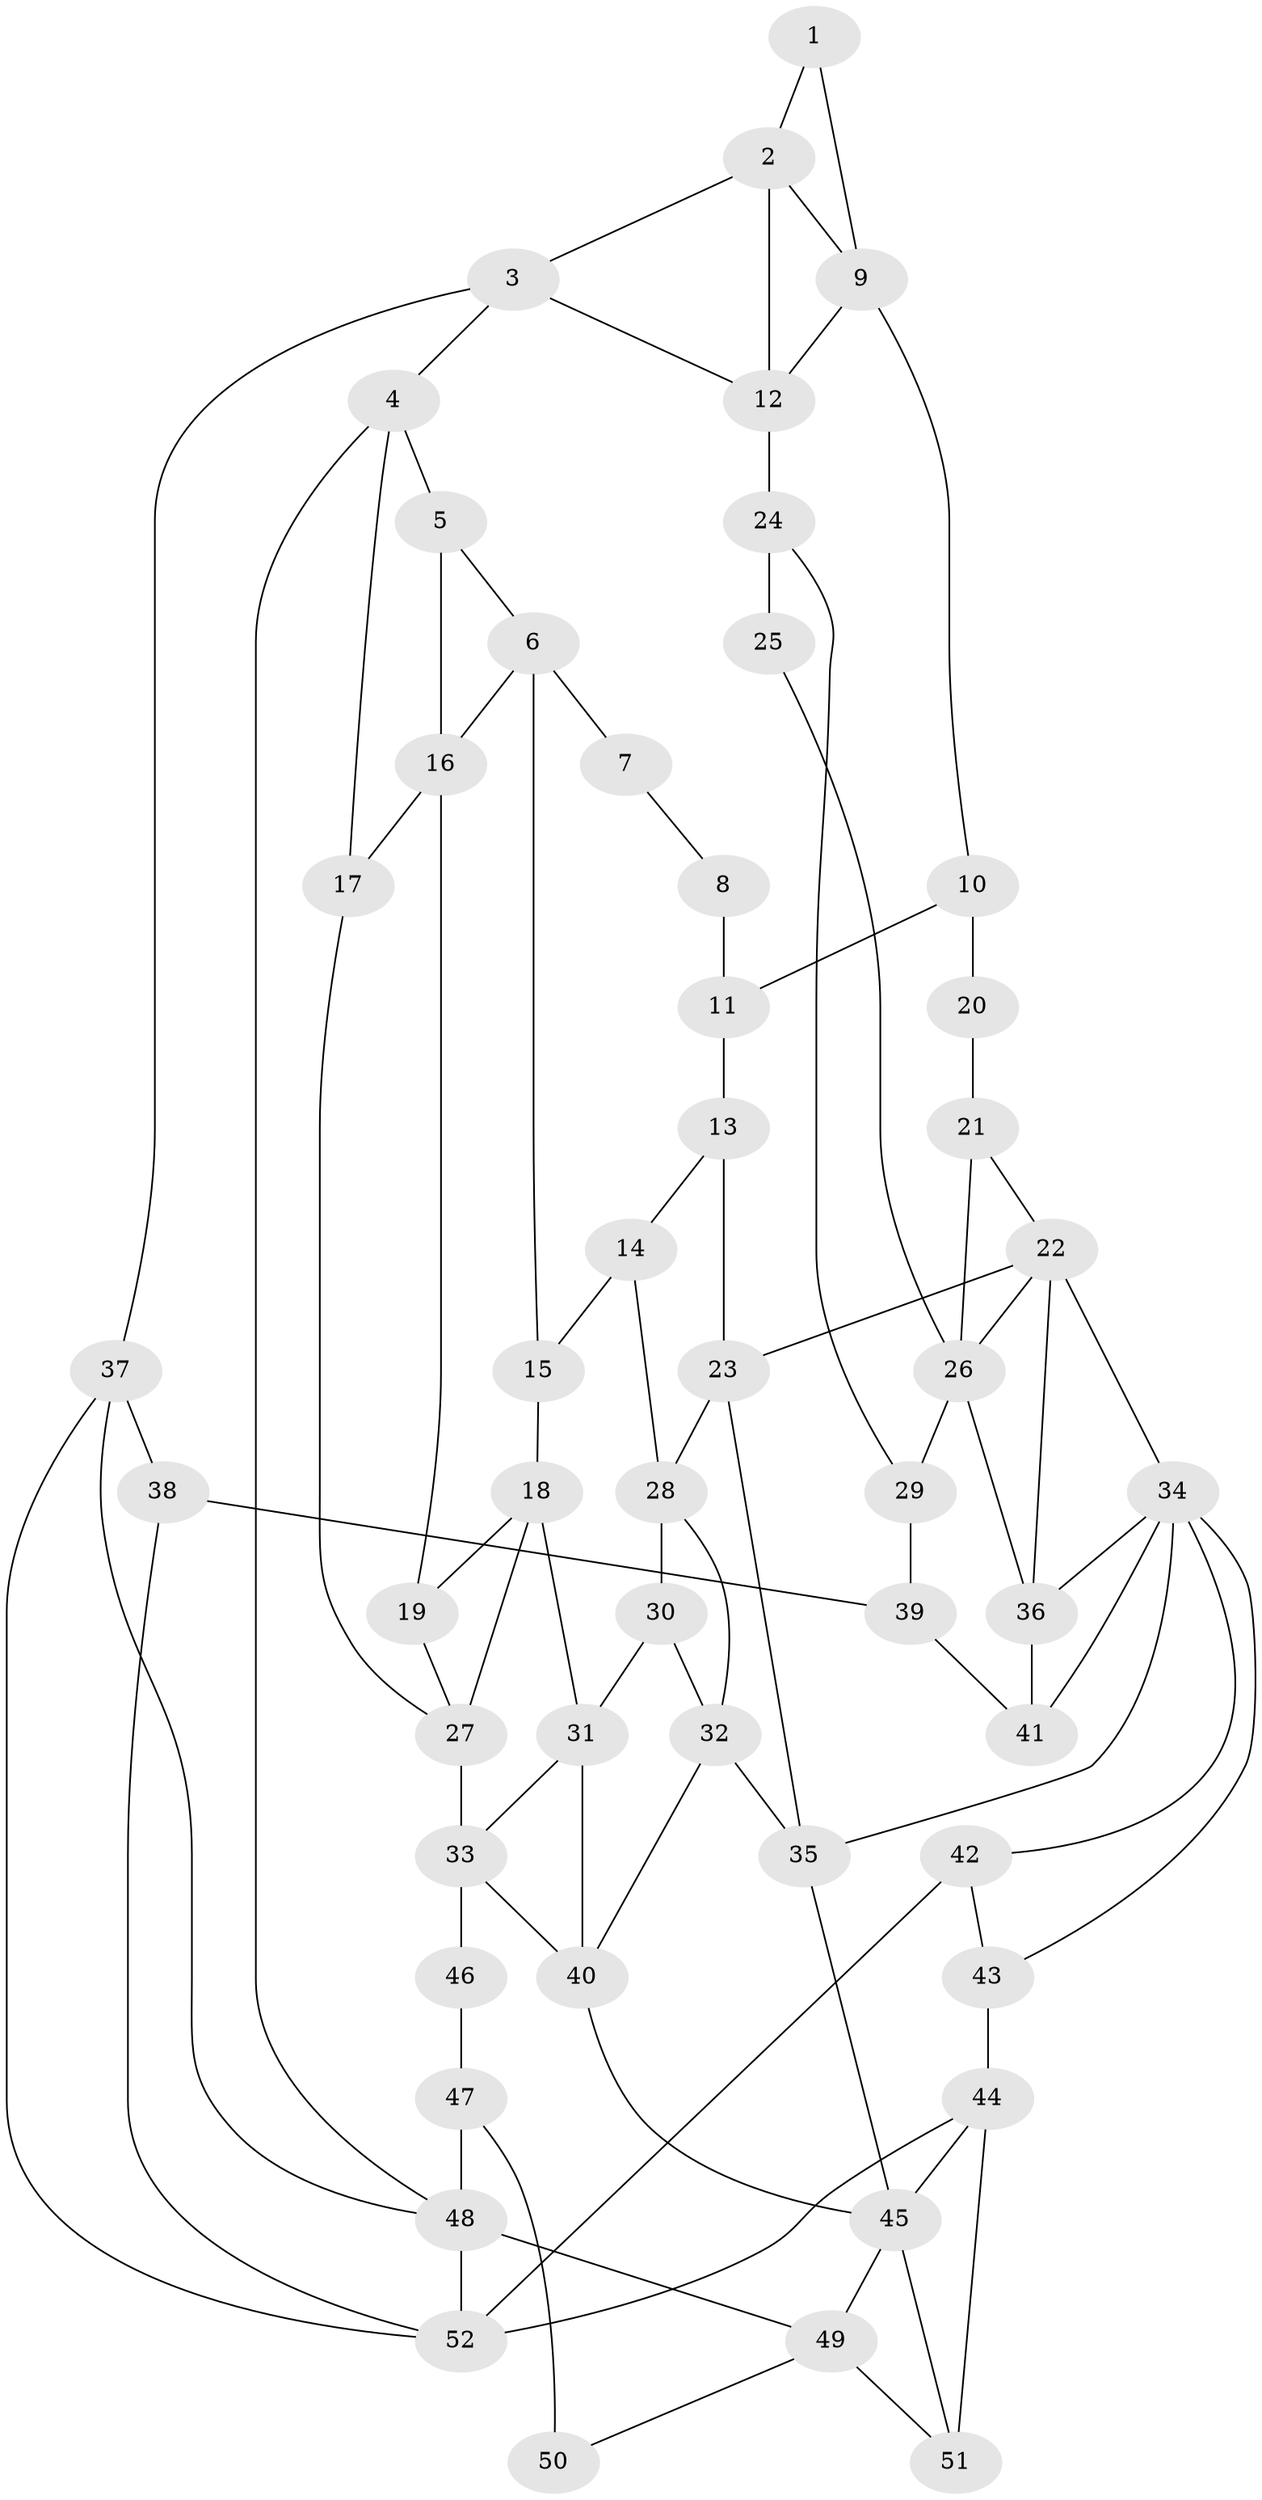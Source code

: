 // original degree distribution, {3: 0.03076923076923077, 4: 0.19230769230769232, 6: 0.2076923076923077, 5: 0.5692307692307692}
// Generated by graph-tools (version 1.1) at 2025/54/03/04/25 22:54:47]
// undirected, 52 vertices, 91 edges
graph export_dot {
  node [color=gray90,style=filled];
  1;
  2;
  3;
  4;
  5;
  6;
  7;
  8;
  9;
  10;
  11;
  12;
  13;
  14;
  15;
  16;
  17;
  18;
  19;
  20;
  21;
  22;
  23;
  24;
  25;
  26;
  27;
  28;
  29;
  30;
  31;
  32;
  33;
  34;
  35;
  36;
  37;
  38;
  39;
  40;
  41;
  42;
  43;
  44;
  45;
  46;
  47;
  48;
  49;
  50;
  51;
  52;
  1 -- 2 [weight=1.0];
  1 -- 9 [weight=1.0];
  2 -- 3 [weight=1.0];
  2 -- 9 [weight=2.0];
  2 -- 12 [weight=2.0];
  3 -- 4 [weight=1.0];
  3 -- 12 [weight=1.0];
  3 -- 37 [weight=1.0];
  4 -- 5 [weight=1.0];
  4 -- 17 [weight=1.0];
  4 -- 48 [weight=1.0];
  5 -- 6 [weight=1.0];
  5 -- 16 [weight=1.0];
  6 -- 7 [weight=2.0];
  6 -- 15 [weight=1.0];
  6 -- 16 [weight=2.0];
  7 -- 8 [weight=1.0];
  8 -- 11 [weight=2.0];
  9 -- 10 [weight=2.0];
  9 -- 12 [weight=1.0];
  10 -- 11 [weight=2.0];
  10 -- 20 [weight=2.0];
  11 -- 13 [weight=1.0];
  12 -- 24 [weight=2.0];
  13 -- 14 [weight=1.0];
  13 -- 23 [weight=1.0];
  14 -- 15 [weight=2.0];
  14 -- 28 [weight=2.0];
  15 -- 18 [weight=1.0];
  16 -- 17 [weight=1.0];
  16 -- 19 [weight=2.0];
  17 -- 27 [weight=1.0];
  18 -- 19 [weight=1.0];
  18 -- 27 [weight=1.0];
  18 -- 31 [weight=1.0];
  19 -- 27 [weight=1.0];
  20 -- 21 [weight=1.0];
  21 -- 22 [weight=1.0];
  21 -- 26 [weight=2.0];
  22 -- 23 [weight=2.0];
  22 -- 26 [weight=1.0];
  22 -- 34 [weight=1.0];
  22 -- 36 [weight=1.0];
  23 -- 28 [weight=1.0];
  23 -- 35 [weight=1.0];
  24 -- 25 [weight=2.0];
  24 -- 29 [weight=1.0];
  25 -- 26 [weight=1.0];
  26 -- 29 [weight=1.0];
  26 -- 36 [weight=1.0];
  27 -- 33 [weight=2.0];
  28 -- 30 [weight=1.0];
  28 -- 32 [weight=1.0];
  29 -- 39 [weight=2.0];
  30 -- 31 [weight=2.0];
  30 -- 32 [weight=1.0];
  31 -- 33 [weight=1.0];
  31 -- 40 [weight=1.0];
  32 -- 35 [weight=1.0];
  32 -- 40 [weight=1.0];
  33 -- 40 [weight=1.0];
  33 -- 46 [weight=2.0];
  34 -- 35 [weight=1.0];
  34 -- 36 [weight=1.0];
  34 -- 41 [weight=1.0];
  34 -- 42 [weight=1.0];
  34 -- 43 [weight=1.0];
  35 -- 45 [weight=1.0];
  36 -- 41 [weight=2.0];
  37 -- 38 [weight=1.0];
  37 -- 48 [weight=1.0];
  37 -- 52 [weight=1.0];
  38 -- 39 [weight=2.0];
  38 -- 52 [weight=1.0];
  39 -- 41 [weight=2.0];
  40 -- 45 [weight=1.0];
  42 -- 43 [weight=1.0];
  42 -- 52 [weight=2.0];
  43 -- 44 [weight=1.0];
  44 -- 45 [weight=1.0];
  44 -- 51 [weight=3.0];
  44 -- 52 [weight=1.0];
  45 -- 49 [weight=1.0];
  45 -- 51 [weight=1.0];
  46 -- 47 [weight=2.0];
  47 -- 48 [weight=2.0];
  47 -- 50 [weight=2.0];
  48 -- 49 [weight=1.0];
  48 -- 52 [weight=1.0];
  49 -- 50 [weight=1.0];
  49 -- 51 [weight=2.0];
}
